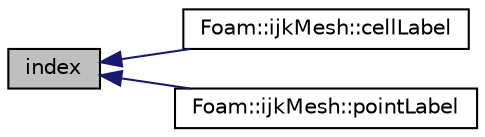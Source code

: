 digraph "index"
{
  bgcolor="transparent";
  edge [fontname="Helvetica",fontsize="10",labelfontname="Helvetica",labelfontsize="10"];
  node [fontname="Helvetica",fontsize="10",shape=record];
  rankdir="LR";
  Node1 [label="index",height=0.2,width=0.4,color="black", fillcolor="grey75", style="filled" fontcolor="black"];
  Node1 -> Node2 [dir="back",color="midnightblue",fontsize="10",style="solid",fontname="Helvetica"];
  Node2 [label="Foam::ijkMesh::cellLabel",height=0.2,width=0.4,color="black",URL="$classFoam_1_1ijkMesh.html#a2dc904cc211a85ff939b9b6842d1b5db",tooltip="The linear cell index for an i-j-k position - same as index() "];
  Node1 -> Node3 [dir="back",color="midnightblue",fontsize="10",style="solid",fontname="Helvetica"];
  Node3 [label="Foam::ijkMesh::pointLabel",height=0.2,width=0.4,color="black",URL="$classFoam_1_1ijkMesh.html#a8640605cba1cda5a974b6307648a2569",tooltip="The linear point index for an i-j-k position. "];
}

